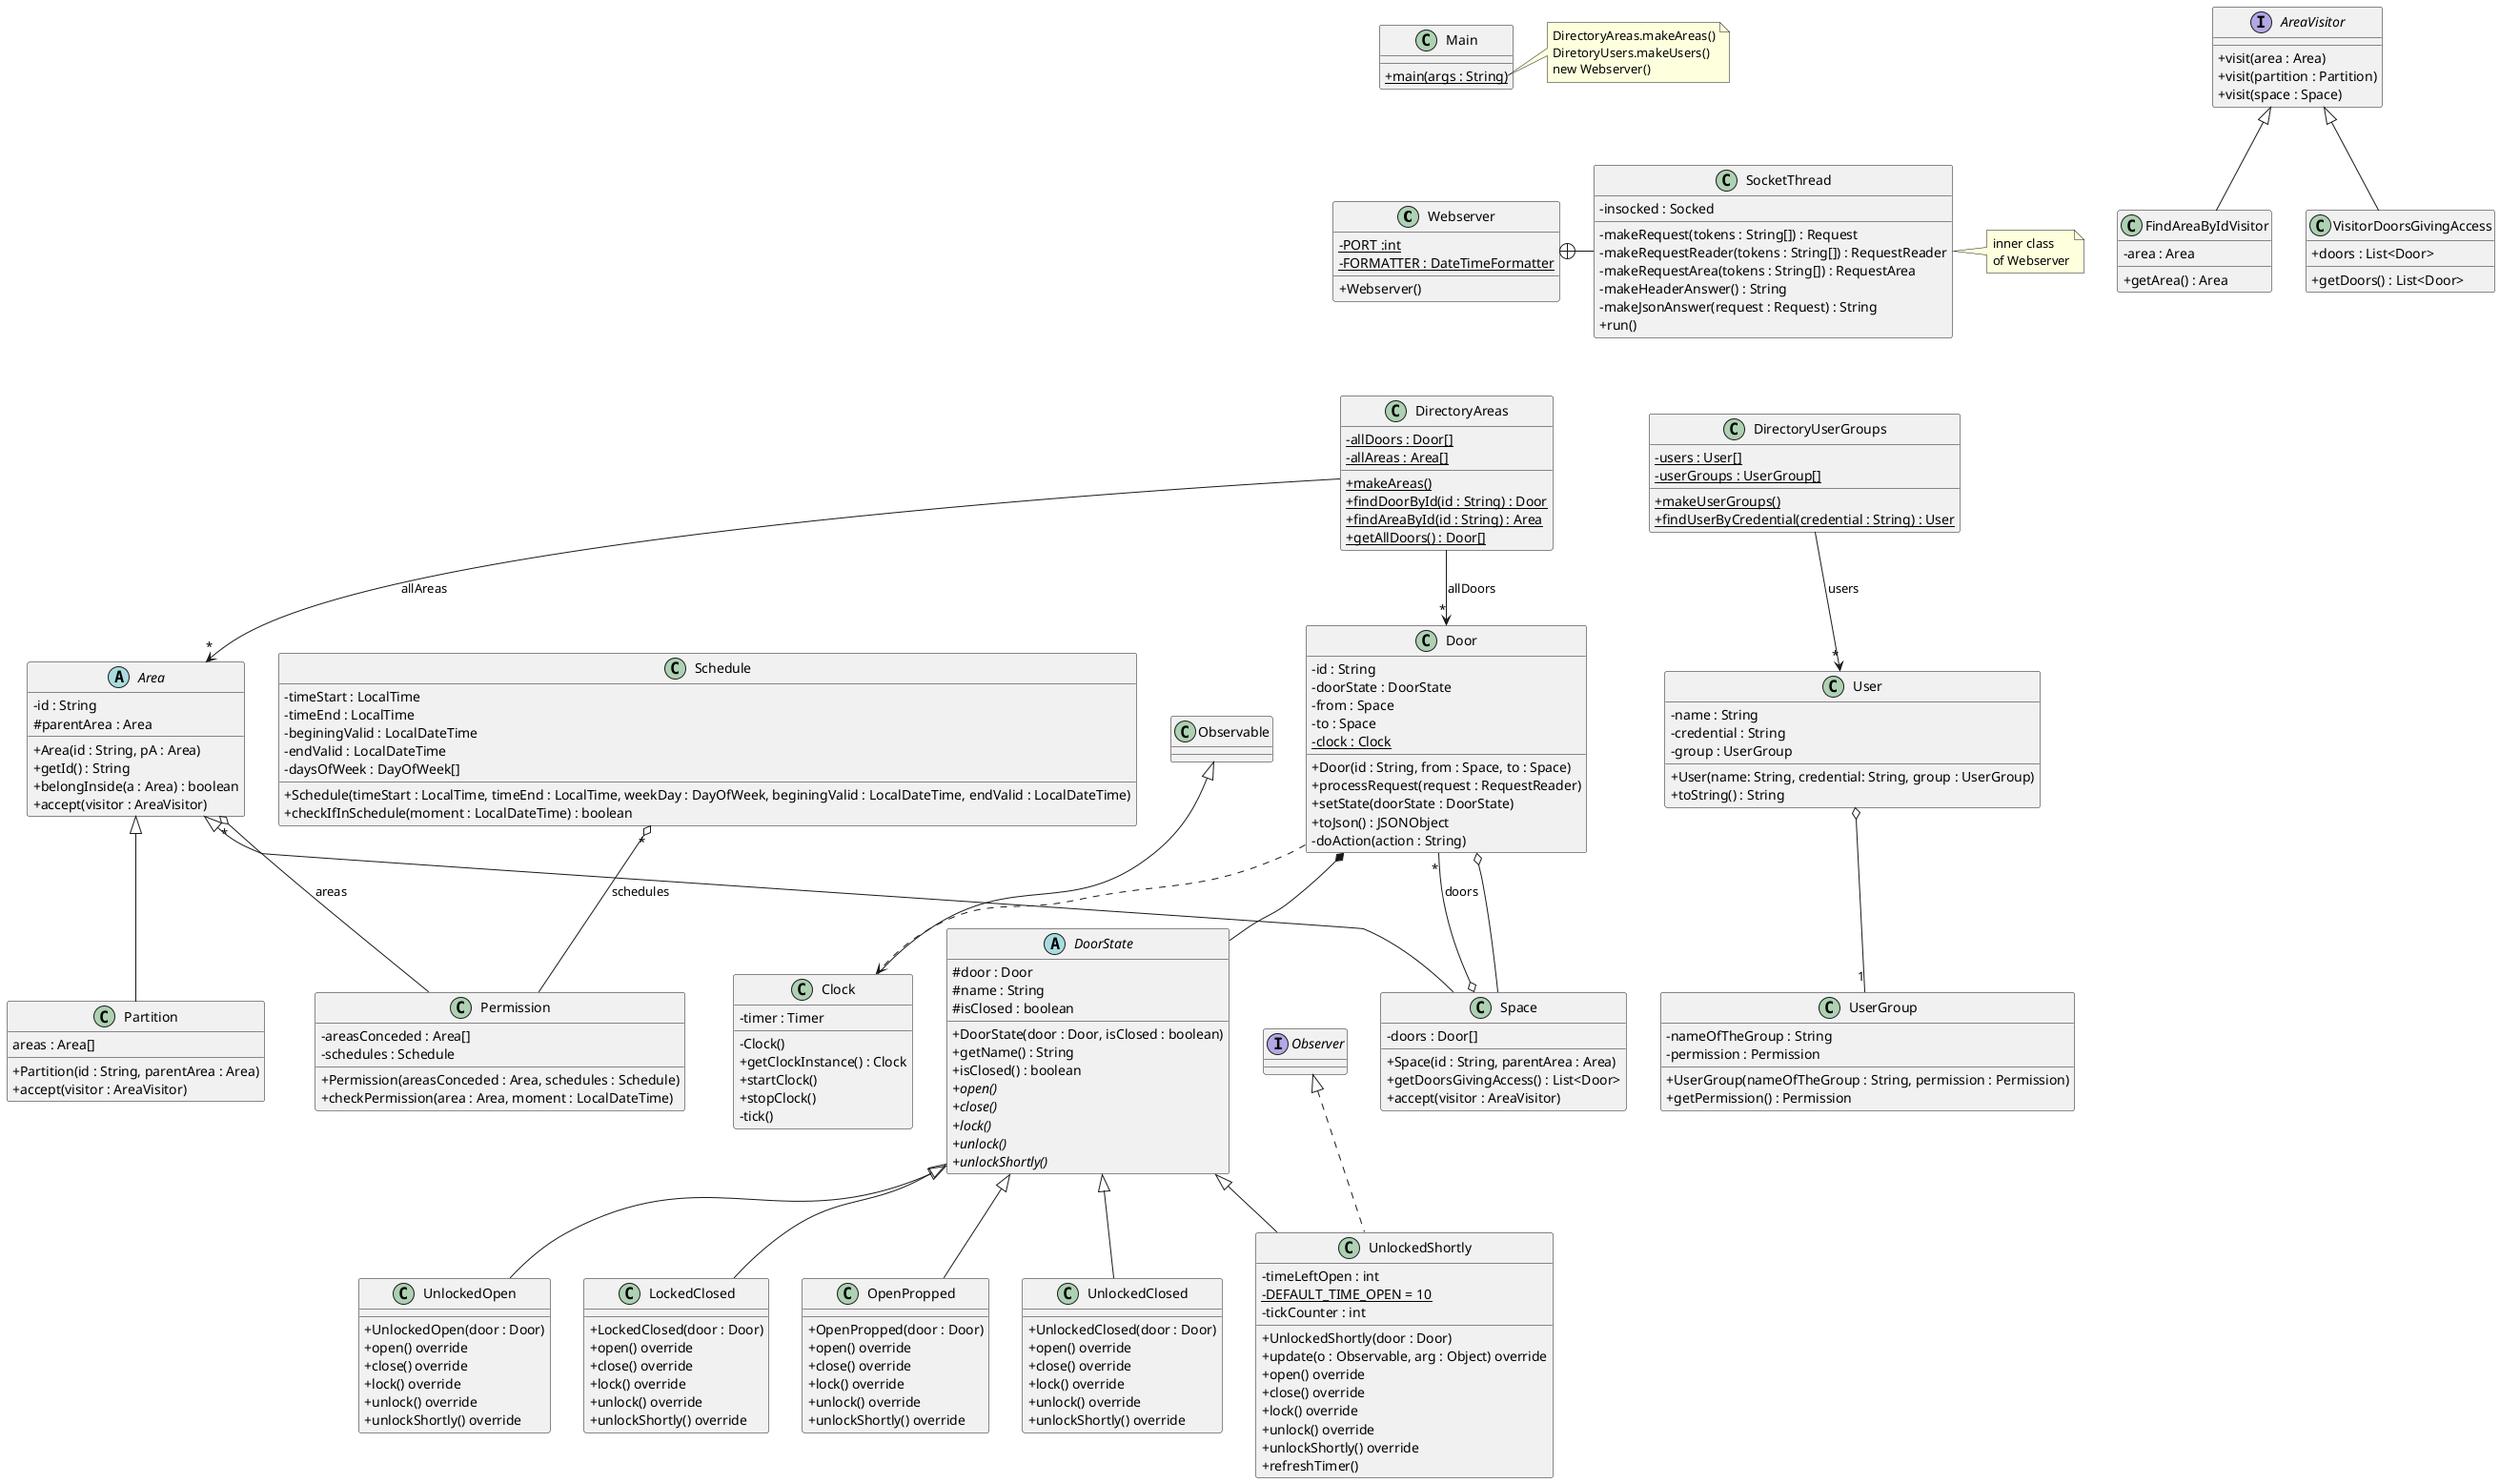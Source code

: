@startuml
'https://plantuml.com/class-diagram
skinparam classAttributeIconSize 0

class Webserver {
- {static} PORT :int
- {static} FORMATTER : DateTimeFormatter
+ Webserver()
}

class SocketThread {
- insocked : Socked
- makeRequest(tokens : String[]) : Request
- makeRequestReader(tokens : String[]) : RequestReader
- makeRequestArea(tokens : String[]) : RequestArea
- makeHeaderAnswer() : String
- makeJsonAnswer(request : Request) : String
+ run()
}

Webserver +-right- SocketThread

note right of SocketThread
inner class
of Webserver
end note

class DirectoryAreas {
- {static} allDoors : Door[]
- {static} allAreas : Area[]
+ {static} makeAreas()
+ {static} findDoorById(id : String) : Door
+ {static} findAreaById(id : String) : Area
+ {static} getAllDoors() : Door[]
}

DirectoryAreas --> "*" Door : "allDoors"

class DirectoryUserGroups {
- {static} users : User[]
- {static} userGroups : UserGroup[]
+ {static} makeUserGroups()
+ {static} findUserByCredential(credential : String) : User
}

DirectoryUserGroups --> "*" User : "users"

class Door {
- id : String
- doorState : DoorState
- from : Space
- to : Space
- {static} clock : Clock
+ Door(id : String, from : Space, to : Space)
+ processRequest(request : RequestReader)
+ setState(doorState : DoorState)
+ toJson() : JSONObject
'+ toString() : String
'+ isClosed() :boolean
'+ setClosed(b : boolean)
'+ getStateName() : String
'+ getId() : String
'+ setState(ds : DoorState)
'+ getFrom()
'+ getTo()
'+ getClock()
- doAction(action : String)
}

Space o-- "*" Door : doors
Door *-- DoorState
Door o-- Space
Door ..> Clock

abstract class DoorState {
# door : Door
# name : String
# isClosed : boolean
+ DoorState(door : Door, isClosed : boolean)
+ getName() : String
+ isClosed() : boolean
+ {abstract} open()
+ {abstract} close()
+ {abstract} lock()
+ {abstract} unlock()
+ {abstract} unlockShortly()
}

class LockedClosed extends DoorState {
+ LockedClosed(door : Door)
+ open() override
+ close() override
+ lock() override
+ unlock() override
+ unlockShortly() override
}

class OpenPropped extends DoorState {
+ OpenPropped(door : Door)
+ open() override
+ close() override
+ lock() override
+ unlock() override
+ unlockShortly() override
}

class UnlockedClosed extends DoorState {
+ UnlockedClosed(door : Door)
+ open() override
+ close() override
+ lock() override
+ unlock() override
+ unlockShortly() override
}

class UnlockedOpen extends DoorState {
+ UnlockedOpen(door : Door)
+ open() override
+ close() override
+ lock() override
+ unlock() override
+ unlockShortly() override
}

class UnlockedShortly extends DoorState implements Observer {
- timeLeftOpen : int
- {static} DEFAULT_TIME_OPEN = 10
- tickCounter : int
+ UnlockedShortly(door : Door)
+ update(o : Observable, arg : Object) override
+ open() override
+ close() override
+ lock() override
+ unlock() override
+ unlockShortly() override
+ refreshTimer()
}

class User {
- name : String
- credential : String
- group : UserGroup
+ User(name: String, credential: String, group : UserGroup)
+ toString() : String
'+ getCredential : String
'+ getUserGroup : UserGroup
}

User o-- "1" UserGroup

class UserGroup {
- nameOfTheGroup : String
- permission : Permission
+ UserGroup(nameOfTheGroup : String, permission : Permission)
+ getPermission() : Permission
}

class Permission {
- areasConceded : Area[]
- schedules : Schedule
+ Permission(areasConceded : Area, schedules : Schedule)
+ checkPermission(area : Area, moment : LocalDateTime)
}

Area "*" o-- Permission : "areas"
Schedule "*" o-- Permission : schedules

class Schedule {
- timeStart : LocalTime
- timeEnd : LocalTime
- beginingValid : LocalDateTime
- endValid : LocalDateTime
- daysOfWeek : DayOfWeek[]
+ Schedule(timeStart : LocalTime, timeEnd : LocalTime, weekDay : DayOfWeek, beginingValid : LocalDateTime, endValid : LocalDateTime)
+ checkIfInSchedule(moment : LocalDateTime) : boolean
}

abstract class Area {
- id : String
# parentArea : Area
+ Area(id : String, pA : Area)
+ getId() : String
+ belongInside(a : Area) : boolean
+ accept(visitor : AreaVisitor)
}

DirectoryAreas --> "*" Area : "allAreas"

class Partition extends Area {
areas : Area[]
+ Partition(id : String, parentArea : Area)
+ accept(visitor : AreaVisitor)
}

class Space extends Area {
- doors : Door[]
+ Space(id : String, parentArea : Area)
+ getDoorsGivingAccess() : List<Door>
+ accept(visitor : AreaVisitor)
}

Interface AreaVisitor{
+ visit(area : Area)
+ visit(partition : Partition)
+ visit(space : Space)
}

class FindAreaByIdVisitor extends AreaVisitor{
- area : Area
+ getArea() : Area
}

class VisitorDoorsGivingAccess extends AreaVisitor{
+ doors : List<Door>
+ getDoors() : List<Door>
}

class Main {
+ {static} main(args : String)
}

class Clock extends Observable {
- timer : Timer
- Clock()
+ getClockInstance() : Clock
+ startClock()
+ stopClock()
- tick()
}

note right of Main::main
DirectoryAreas.makeAreas()
DiretoryUsers.makeUsers()
new Webserver()
end note

Main -[hidden]down- Webserver
Webserver -[hidden]down- DirectoryAreas
DirectoryAreas -[hidden]right- DirectoryUserGroups
@enduml
